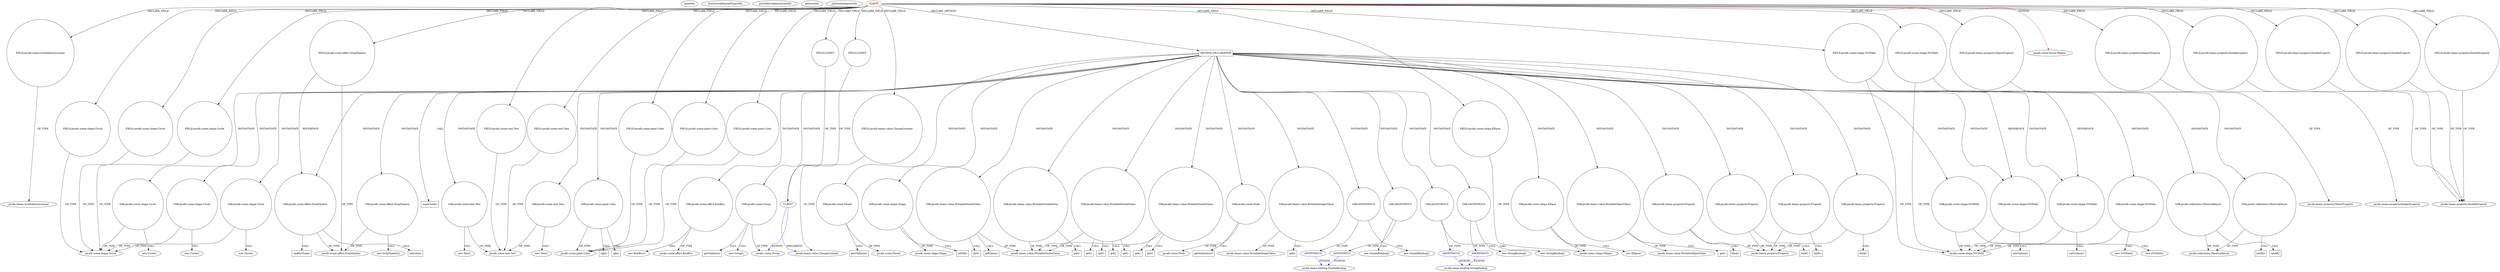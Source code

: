digraph {
baseInfo[graphId=3648,category="pattern",isAnonymous=false,possibleRelation=true]
frameworkRelatedTypesInfo[0="javafx.scene.layout.Region"]
possibleCollaborationsInfo[0="3648~FIELD_TYPE_DECLARATION-FIELD_TYPE_DECLARATION-~javafx.scene.layout.Region ~javafx.scene.Group javafx.beans.value.ChangeListener ~false~false",1="3648~INSTANTIATION-CLIENT_METHOD_DECLARATION-~javafx.scene.layout.Region ~javafx.beans.binding.DoubleBinding ~false~true",2="3648~INSTANTIATION-CLIENT_METHOD_DECLARATION-~javafx.scene.layout.Region ~javafx.beans.binding.DoubleBinding ~false~true",3="3648~INSTANTIATION-CLIENT_METHOD_DECLARATION-~javafx.scene.layout.Region ~javafx.beans.binding.StringBinding ~false~true",4="3648~INSTANTIATION-CLIENT_METHOD_DECLARATION-~javafx.scene.layout.Region ~javafx.beans.binding.StringBinding ~false~true"]
patternInfo[frequency=2.0,patternRootClient=0]
patternInstancesInfo[0="MrLoNee-RadialFx~/MrLoNee-RadialFx/RadialFx-master/src/com/mrlonee/radialfx/thermostat/NestNoCss.java~NestNoCss~985",1="MrLoNee-RadialFx~/MrLoNee-RadialFx/RadialFx-master/src/com/mrlonee/radialfx/thermostat/Nest.java~Nest~992"]
30[label="FIELD:javafx.beans.InvalidationListener",vertexType="FIELD_DECLARATION",isFrameworkType=false,shape=circle]
0[label="CLIENT",vertexType="ROOT_CLIENT_CLASS_DECLARATION",isFrameworkType=false,color=red]
22[label="FIELD:javafx.scene.shape.Circle",vertexType="FIELD_DECLARATION",isFrameworkType=false,shape=circle]
18[label="FIELD:javafx.scene.shape.Circle",vertexType="FIELD_DECLARATION",isFrameworkType=false,shape=circle]
20[label="FIELD:javafx.scene.shape.Circle",vertexType="FIELD_DECLARATION",isFrameworkType=false,shape=circle]
24[label="FIELD:javafx.scene.shape.Ellipse",vertexType="FIELD_DECLARATION",isFrameworkType=false,shape=circle]
36[label="FIELD:javafx.beans.property.ObjectProperty",vertexType="FIELD_DECLARATION",isFrameworkType=false,shape=circle]
42[label="FIELD:javafx.scene.effect.DropShadow",vertexType="FIELD_DECLARATION",isFrameworkType=false,shape=circle]
28[label="FIELD:javafx.scene.shape.SVGPath",vertexType="FIELD_DECLARATION",isFrameworkType=false,shape=circle]
26[label="FIELD:javafx.scene.shape.SVGPath",vertexType="FIELD_DECLARATION",isFrameworkType=false,shape=circle]
10[label="FIELD:javafx.scene.text.Text",vertexType="FIELD_DECLARATION",isFrameworkType=false,shape=circle]
40[label="FIELD:javafx.scene.text.Text",vertexType="FIELD_DECLARATION",isFrameworkType=false,shape=circle]
46[label="FIELD:CLIENT",vertexType="FIELD_DECLARATION",isFrameworkType=false,shape=circle]
12[label="FIELD:CLIENT",vertexType="FIELD_DECLARATION",isFrameworkType=false,shape=circle]
1[label="javafx.scene.layout.Region",vertexType="FRAMEWORK_CLASS_TYPE",isFrameworkType=false]
19[label="javafx.scene.shape.Circle",vertexType="FRAMEWORK_CLASS_TYPE",isFrameworkType=false]
123[label="VAR:javafx.scene.shape.Circle",vertexType="VARIABLE_EXPRESION",isFrameworkType=false,shape=circle]
114[label="VAR:javafx.scene.shape.Circle",vertexType="VARIABLE_EXPRESION",isFrameworkType=false,shape=circle]
132[label="VAR:javafx.scene.shape.Circle",vertexType="VARIABLE_EXPRESION",isFrameworkType=false,shape=circle]
27[label="javafx.scene.shape.SVGPath",vertexType="FRAMEWORK_CLASS_TYPE",isFrameworkType=false]
131[label="new Circle()",vertexType="CONSTRUCTOR_CALL",isFrameworkType=false]
113[label="new Circle()",vertexType="CONSTRUCTOR_CALL",isFrameworkType=false]
122[label="new Circle()",vertexType="CONSTRUCTOR_CALL",isFrameworkType=false]
103[label="VAR:javafx.scene.effect.DropShadow",vertexType="VARIABLE_EXPRESION",isFrameworkType=false,shape=circle]
104[label="setBlurType()",vertexType="INSIDE_CALL",isFrameworkType=false,shape=box]
43[label="javafx.scene.effect.DropShadow",vertexType="FRAMEWORK_CLASS_TYPE",isFrameworkType=false]
101[label="VAR:javafx.scene.effect.DropShadow",vertexType="VARIABLE_EXPRESION",isFrameworkType=false,shape=circle]
100[label="new DropShadow()",vertexType="CONSTRUCTOR_CALL",isFrameworkType=false]
38[label="FIELD:javafx.beans.property.IntegerProperty",vertexType="FIELD_DECLARATION",isFrameworkType=false,shape=circle]
90[label="METHOD_DECLARATION",vertexType="CLIENT_METHOD_DECLARATION",isFrameworkType=false,shape=box]
177[label="super.bind()",vertexType="SUPER_CALL",isFrameworkType=false,shape=box]
210[label="VAR:javafx.scene.text.Text",vertexType="VARIABLE_EXPRESION",isFrameworkType=false,shape=circle]
234[label="VAR:javafx.scene.text.Text",vertexType="VARIABLE_EXPRESION",isFrameworkType=false,shape=circle]
108[label="VAR:javafx.scene.paint.Color",vertexType="VARIABLE_EXPRESION",isFrameworkType=false,shape=circle]
3[label="javafx.scene.paint.Color",vertexType="FRAMEWORK_CLASS_TYPE",isFrameworkType=false]
266[label="VAR:javafx.scene.effect.BoxBlur",vertexType="VARIABLE_EXPRESION",isFrameworkType=false,shape=circle]
163[label="VAR:javafx.scene.Group",vertexType="VARIABLE_EXPRESION",isFrameworkType=false,shape=circle]
172[label="getChildren()",vertexType="INSIDE_CALL",isFrameworkType=false,shape=box]
273[label="VAR:javafx.scene.Parent",vertexType="VARIABLE_EXPRESION",isFrameworkType=false,shape=circle]
274[label="getChildren()",vertexType="INSIDE_CALL",isFrameworkType=false,shape=box]
275[label="javafx.scene.Parent",vertexType="FRAMEWORK_CLASS_TYPE",isFrameworkType=false]
162[label="new Group()",vertexType="CONSTRUCTOR_CALL",isFrameworkType=false]
258[label="VAR:javafx.scene.shape.Shape",vertexType="VARIABLE_EXPRESION",isFrameworkType=false,shape=circle]
39[label="javafx.beans.property.IntegerProperty",vertexType="FRAMEWORK_CLASS_TYPE",isFrameworkType=false]
265[label="new BoxBlur()",vertexType="CONSTRUCTOR_CALL",isFrameworkType=false]
199[label="VAR:javafx.beans.value.WritableDoubleValue",vertexType="VARIABLE_EXPRESION",isFrameworkType=false,shape=circle]
181[label="VAR:javafx.beans.value.WritableDoubleValue",vertexType="VARIABLE_EXPRESION",isFrameworkType=false,shape=circle]
178[label="VAR:javafx.beans.value.WritableDoubleValue",vertexType="VARIABLE_EXPRESION",isFrameworkType=false,shape=circle]
186[label="VAR:javafx.beans.value.WritableDoubleValue",vertexType="VARIABLE_EXPRESION",isFrameworkType=false,shape=circle]
25[label="javafx.scene.shape.Ellipse",vertexType="FRAMEWORK_CLASS_TYPE",isFrameworkType=false]
187[label="get()",vertexType="INSIDE_CALL",isFrameworkType=false,shape=box]
205[label="get()",vertexType="INSIDE_CALL",isFrameworkType=false,shape=box]
182[label="get()",vertexType="INSIDE_CALL",isFrameworkType=false,shape=box]
203[label="get()",vertexType="INSIDE_CALL",isFrameworkType=false,shape=box]
179[label="get()",vertexType="INSIDE_CALL",isFrameworkType=false,shape=box]
198[label="get()",vertexType="INSIDE_CALL",isFrameworkType=false,shape=box]
200[label="get()",vertexType="INSIDE_CALL",isFrameworkType=false,shape=box]
185[label="get()",vertexType="INSIDE_CALL",isFrameworkType=false,shape=box]
14[label="javafx.scene.Group",vertexType="FRAMEWORK_CLASS_TYPE",isFrameworkType=false]
215[label="VAR:javafx.scene.Node",vertexType="VARIABLE_EXPRESION",isFrameworkType=false,shape=circle]
99[label="javafx.scene.Node",vertexType="FRAMEWORK_CLASS_TYPE",isFrameworkType=false]
13[label="CLIENT",vertexType="REFERENCE_CLIENT_CLASS_DECLARATION",isFrameworkType=false,color=blue]
15[label="javafx.beans.value.ChangeListener",vertexType="FRAMEWORK_INTERFACE_TYPE",isFrameworkType=false]
247[label="VAR:javafx.beans.value.WritableIntegerValue",vertexType="VARIABLE_EXPRESION",isFrameworkType=false,shape=circle]
249[label="javafx.beans.value.WritableIntegerValue",vertexType="FRAMEWORK_INTERFACE_TYPE",isFrameworkType=false]
248[label="get()",vertexType="INSIDE_CALL",isFrameworkType=false,shape=box]
260[label="javafx.scene.shape.Shape",vertexType="FRAMEWORK_CLASS_TYPE",isFrameworkType=false]
233[label="new Text()",vertexType="CONSTRUCTOR_CALL",isFrameworkType=false]
209[label="new Text()",vertexType="CONSTRUCTOR_CALL",isFrameworkType=false]
193[label="VAR:ANONYMOUS",vertexType="VARIABLE_EXPRESION",isFrameworkType=false,shape=circle]
194[label="ANONYMOUS",vertexType="REFERENCE_ANONYMOUS_DECLARATION",isFrameworkType=false,color=blue]
176[label="javafx.beans.binding.DoubleBinding",vertexType="FRAMEWORK_CLASS_TYPE",isFrameworkType=false]
175[label="ANONYMOUS",vertexType="REFERENCE_ANONYMOUS_DECLARATION",isFrameworkType=false,color=blue]
243[label="VAR:ANONYMOUS",vertexType="VARIABLE_EXPRESION",isFrameworkType=false,shape=circle]
244[label="ANONYMOUS",vertexType="REFERENCE_ANONYMOUS_DECLARATION",isFrameworkType=false,color=blue]
242[label="new StringBinding()",vertexType="CONSTRUCTOR_CALL",isFrameworkType=false]
219[label="VAR:ANONYMOUS",vertexType="VARIABLE_EXPRESION",isFrameworkType=false,shape=circle]
220[label="ANONYMOUS",vertexType="REFERENCE_ANONYMOUS_DECLARATION",isFrameworkType=false,color=blue]
218[label="new StringBinding()",vertexType="CONSTRUCTOR_CALL",isFrameworkType=false]
174[label="VAR:ANONYMOUS",vertexType="VARIABLE_EXPRESION",isFrameworkType=false,shape=circle]
216[label="getStyleClass()",vertexType="INSIDE_CALL",isFrameworkType=false,shape=box]
221[label="javafx.beans.binding.StringBinding",vertexType="FRAMEWORK_CLASS_TYPE",isFrameworkType=false]
109[label="rgb()",vertexType="INSIDE_CALL",isFrameworkType=false,shape=box]
262[label="rgb()",vertexType="INSIDE_CALL",isFrameworkType=false,shape=box]
259[label="setFill()",vertexType="INSIDE_CALL",isFrameworkType=false,shape=box]
227[label="getValue()",vertexType="INSIDE_CALL",isFrameworkType=false,shape=box]
256[label="VAR:javafx.scene.shape.Ellipse",vertexType="VARIABLE_EXPRESION",isFrameworkType=false,shape=circle]
255[label="new Ellipse()",vertexType="CONSTRUCTOR_CALL",isFrameworkType=false]
180[label="javafx.beans.value.WritableDoubleValue",vertexType="FRAMEWORK_INTERFACE_TYPE",isFrameworkType=false]
267[label="javafx.scene.effect.BoxBlur",vertexType="FRAMEWORK_CLASS_TYPE",isFrameworkType=false]
223[label="VAR:javafx.beans.value.WritableObjectValue",vertexType="VARIABLE_EXPRESION",isFrameworkType=false,shape=circle]
225[label="javafx.beans.value.WritableObjectValue",vertexType="FRAMEWORK_INTERFACE_TYPE",isFrameworkType=false]
31[label="javafx.beans.InvalidationListener",vertexType="FRAMEWORK_INTERFACE_TYPE",isFrameworkType=false]
206[label="VAR:javafx.beans.property.Property",vertexType="VARIABLE_EXPRESION",isFrameworkType=false,shape=circle]
224[label="get()",vertexType="INSIDE_CALL",isFrameworkType=false,shape=box]
207[label="bind()",vertexType="INSIDE_CALL",isFrameworkType=false,shape=box]
191[label="javafx.beans.property.Property",vertexType="FRAMEWORK_INTERFACE_TYPE",isFrameworkType=false]
250[label="VAR:javafx.beans.property.Property",vertexType="VARIABLE_EXPRESION",isFrameworkType=false,shape=circle]
251[label="bind()",vertexType="INSIDE_CALL",isFrameworkType=false,shape=box]
189[label="VAR:javafx.beans.property.Property",vertexType="VARIABLE_EXPRESION",isFrameworkType=false,shape=circle]
190[label="bind()",vertexType="INSIDE_CALL",isFrameworkType=false,shape=box]
228[label="VAR:javafx.beans.property.Property",vertexType="VARIABLE_EXPRESION",isFrameworkType=false,shape=circle]
229[label="bind()",vertexType="INSIDE_CALL",isFrameworkType=false,shape=box]
48[label="FIELD:javafx.beans.value.ChangeListener",vertexType="FIELD_DECLARATION",isFrameworkType=false,shape=circle]
37[label="javafx.beans.property.ObjectProperty",vertexType="FRAMEWORK_CLASS_TYPE",isFrameworkType=false]
11[label="javafx.scene.text.Text",vertexType="FRAMEWORK_CLASS_TYPE",isFrameworkType=false]
2[label="FIELD:javafx.scene.paint.Color",vertexType="FIELD_DECLARATION",isFrameworkType=false,shape=circle]
152[label="VAR:javafx.scene.shape.SVGPath",vertexType="VARIABLE_EXPRESION",isFrameworkType=false,shape=circle]
151[label="new SVGPath()",vertexType="CONSTRUCTOR_CALL",isFrameworkType=false]
154[label="VAR:javafx.scene.shape.SVGPath",vertexType="VARIABLE_EXPRESION",isFrameworkType=false,shape=circle]
155[label="setContent()",vertexType="INSIDE_CALL",isFrameworkType=false,shape=box]
143[label="VAR:javafx.scene.shape.SVGPath",vertexType="VARIABLE_EXPRESION",isFrameworkType=false,shape=circle]
144[label="setContent()",vertexType="INSIDE_CALL",isFrameworkType=false,shape=box]
141[label="VAR:javafx.scene.shape.SVGPath",vertexType="VARIABLE_EXPRESION",isFrameworkType=false,shape=circle]
140[label="new SVGPath()",vertexType="CONSTRUCTOR_CALL",isFrameworkType=false]
6[label="FIELD:javafx.scene.paint.Color",vertexType="FIELD_DECLARATION",isFrameworkType=false,shape=circle]
134[label="VAR:javafx.collections.ObservableList",vertexType="VARIABLE_EXPRESION",isFrameworkType=false,shape=circle]
96[label="javafx.collections.ObservableList",vertexType="FRAMEWORK_INTERFACE_TYPE",isFrameworkType=false]
135[label="setAll()",vertexType="INSIDE_CALL",isFrameworkType=false,shape=box]
4[label="FIELD:javafx.scene.paint.Color",vertexType="FIELD_DECLARATION",isFrameworkType=false,shape=circle]
116[label="VAR:javafx.collections.ObservableList",vertexType="VARIABLE_EXPRESION",isFrameworkType=false,shape=circle]
117[label="setAll()",vertexType="INSIDE_CALL",isFrameworkType=false,shape=box]
107[label="setColor()",vertexType="INSIDE_CALL",isFrameworkType=false,shape=box]
44[label="FIELD:javafx.beans.property.DoubleProperty",vertexType="FIELD_DECLARATION",isFrameworkType=false,shape=circle]
32[label="FIELD:javafx.beans.property.DoubleProperty",vertexType="FIELD_DECLARATION",isFrameworkType=false,shape=circle]
8[label="FIELD:javafx.beans.property.DoubleProperty",vertexType="FIELD_DECLARATION",isFrameworkType=false,shape=circle]
34[label="FIELD:javafx.beans.property.DoubleProperty",vertexType="FIELD_DECLARATION",isFrameworkType=false,shape=circle]
192[label="new DoubleBinding()",vertexType="CONSTRUCTOR_CALL",isFrameworkType=false]
173[label="new DoubleBinding()",vertexType="CONSTRUCTOR_CALL",isFrameworkType=false]
9[label="javafx.beans.property.DoubleProperty",vertexType="FRAMEWORK_CLASS_TYPE",isFrameworkType=false]
0->38[label="DECLARE_FIELD"]
12->13[label="OF_TYPE"]
2->3[label="OF_TYPE"]
90->234[label="INSTANTIATE"]
0->18[label="DECLARE_FIELD"]
210->209[label="CALL"]
258->259[label="CALL"]
90->141[label="INSTANTIATE"]
90->143[label="INSTANTIATE"]
210->11[label="OF_TYPE"]
90->189[label="INSTANTIATE"]
181->180[label="OF_TYPE"]
90->206[label="INSTANTIATE"]
243->244[label="OF_TYPE"]
90->247[label="INSTANTIATE"]
90->101[label="INSTANTIATE"]
0->36[label="DECLARE_FIELD"]
0->10[label="DECLARE_FIELD"]
108->3[label="OF_TYPE"]
228->229[label="CALL"]
101->43[label="OF_TYPE"]
0->22[label="DECLARE_FIELD"]
0->28[label="DECLARE_FIELD"]
46->13[label="OF_TYPE"]
0->8[label="DECLARE_FIELD"]
132->131[label="CALL"]
101->100[label="CALL"]
174->173[label="CALL"]
114->113[label="CALL"]
0->44[label="DECLARE_FIELD"]
194->176[label="EXTEND",color=blue]
8->9[label="OF_TYPE"]
48->15[label="OF_TYPE"]
199->180[label="OF_TYPE"]
258->260[label="OF_TYPE"]
163->162[label="CALL"]
163->172[label="CALL"]
26->143[label="REFERENCE"]
266->265[label="CALL"]
26->27[label="OF_TYPE"]
181->182[label="CALL"]
103->104[label="CALL"]
178->180[label="OF_TYPE"]
90->178[label="INSTANTIATE"]
0->46[label="DECLARE_FIELD"]
114->19[label="OF_TYPE"]
90->223[label="INSTANTIATE"]
256->25[label="OF_TYPE"]
90->163[label="INSTANTIATE"]
273->275[label="OF_TYPE"]
215->99[label="OF_TYPE"]
10->11[label="OF_TYPE"]
0->26[label="DECLARE_FIELD"]
141->27[label="OF_TYPE"]
90->186[label="INSTANTIATE"]
90->108[label="INSTANTIATE"]
228->191[label="OF_TYPE"]
123->122[label="CALL"]
0->42[label="DECLARE_FIELD"]
0->90[label="DECLARE_METHOD"]
42->43[label="OF_TYPE"]
28->27[label="OF_TYPE"]
178->198[label="CALL"]
90->132[label="INSTANTIATE"]
18->19[label="OF_TYPE"]
34->9[label="OF_TYPE"]
219->220[label="OF_TYPE"]
116->96[label="OF_TYPE"]
0->34[label="DECLARE_FIELD"]
90->114[label="INSTANTIATE"]
186->205[label="CALL"]
189->190[label="CALL"]
90->193[label="INSTANTIATE"]
186->187[label="CALL"]
0->6[label="DECLARE_FIELD"]
189->191[label="OF_TYPE"]
0->20[label="DECLARE_FIELD"]
90->210[label="INSTANTIATE"]
90->258[label="INSTANTIATE"]
132->19[label="OF_TYPE"]
90->256[label="INSTANTIATE"]
141->140[label="CALL"]
250->191[label="OF_TYPE"]
186->180[label="OF_TYPE"]
24->25[label="OF_TYPE"]
13->14[label="EXTEND",color=blue]
0->40[label="DECLARE_FIELD"]
247->248[label="CALL"]
193->192[label="CALL"]
103->107[label="CALL"]
90->103[label="INSTANTIATE"]
199->200[label="CALL"]
244->221[label="EXTEND",color=blue]
152->151[label="CALL"]
90->228[label="INSTANTIATE"]
219->218[label="CALL"]
206->207[label="CALL"]
13->15[label="IMPLEMENT",color=blue]
178->203[label="CALL"]
223->224[label="CALL"]
90->181[label="INSTANTIATE"]
250->251[label="CALL"]
0->30[label="DECLARE_FIELD"]
32->9[label="OF_TYPE"]
90->134[label="INSTANTIATE"]
234->11[label="OF_TYPE"]
152->27[label="OF_TYPE"]
215->216[label="CALL"]
44->9[label="OF_TYPE"]
28->154[label="REFERENCE"]
143->27[label="OF_TYPE"]
134->135[label="CALL"]
123->19[label="OF_TYPE"]
154->155[label="CALL"]
108->109[label="CALL"]
36->37[label="OF_TYPE"]
90->266[label="INSTANTIATE"]
108->262[label="CALL"]
178->179[label="CALL"]
90->219[label="INSTANTIATE"]
193->194[label="OF_TYPE"]
0->1[label="EXTEND",color=red]
134->96[label="OF_TYPE"]
30->31[label="OF_TYPE"]
273->274[label="CALL"]
223->225[label="OF_TYPE"]
6->3[label="OF_TYPE"]
143->144[label="CALL"]
0->32[label="DECLARE_FIELD"]
90->123[label="INSTANTIATE"]
243->242[label="CALL"]
266->267[label="OF_TYPE"]
0->12[label="DECLARE_FIELD"]
0->24[label="DECLARE_FIELD"]
234->233[label="CALL"]
0->48[label="DECLARE_FIELD"]
22->19[label="OF_TYPE"]
90->243[label="INSTANTIATE"]
247->249[label="OF_TYPE"]
163->14[label="OF_TYPE"]
40->11[label="OF_TYPE"]
90->116[label="INSTANTIATE"]
174->175[label="OF_TYPE"]
199->227[label="CALL"]
90->154[label="INSTANTIATE"]
178->185[label="CALL"]
220->221[label="EXTEND",color=blue]
154->27[label="OF_TYPE"]
42->103[label="REFERENCE"]
4->3[label="OF_TYPE"]
116->117[label="CALL"]
90->215[label="INSTANTIATE"]
0->2[label="DECLARE_FIELD"]
90->177[label="CALL"]
0->4[label="DECLARE_FIELD"]
20->19[label="OF_TYPE"]
38->39[label="OF_TYPE"]
90->199[label="INSTANTIATE"]
90->152[label="INSTANTIATE"]
90->250[label="INSTANTIATE"]
90->273[label="INSTANTIATE"]
175->176[label="EXTEND",color=blue]
103->43[label="OF_TYPE"]
256->255[label="CALL"]
90->174[label="INSTANTIATE"]
206->191[label="OF_TYPE"]
}
